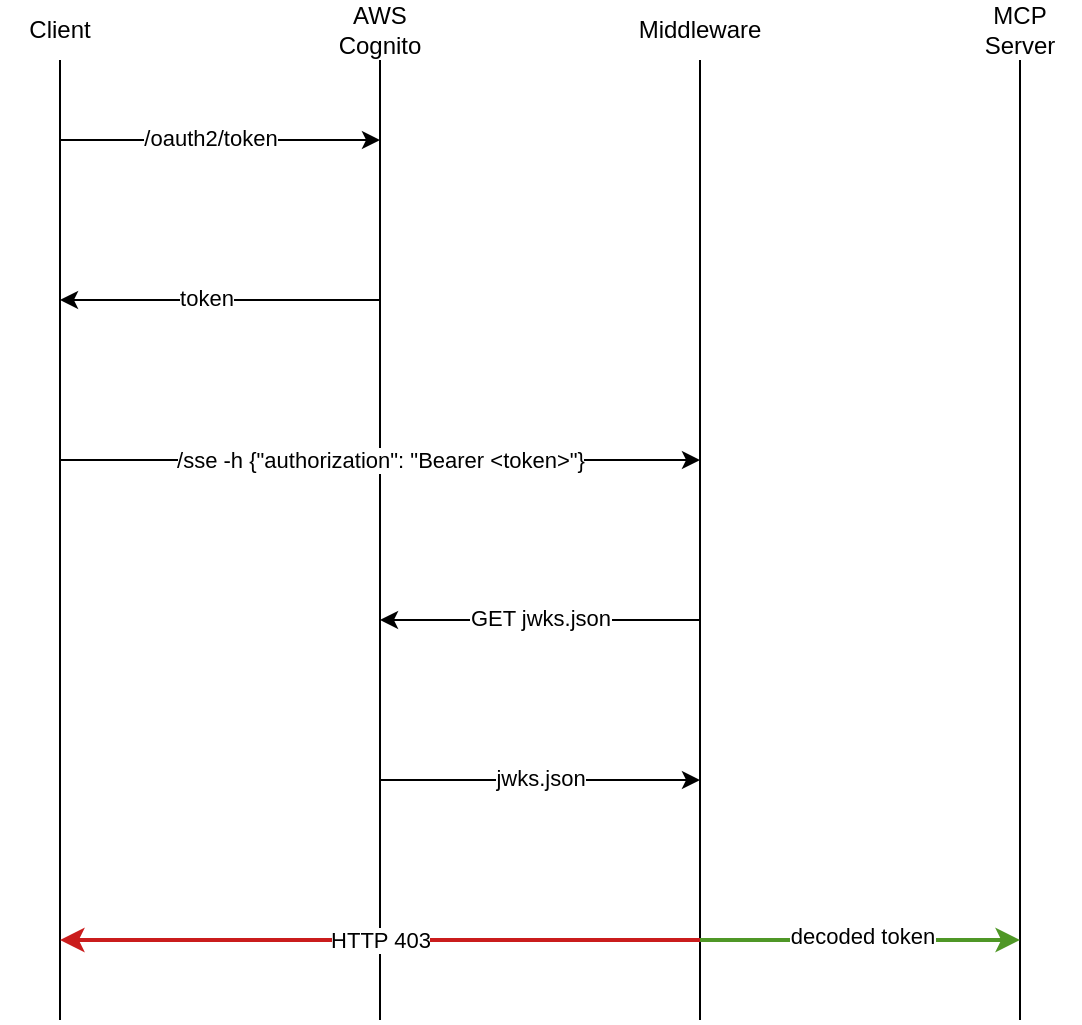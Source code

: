<mxfile version="26.1.1">
  <diagram name="Page-1" id="FbmNSchFQuOl3DUBMLPy">
    <mxGraphModel dx="1114" dy="878" grid="1" gridSize="10" guides="1" tooltips="1" connect="1" arrows="1" fold="1" page="1" pageScale="1" pageWidth="827" pageHeight="1169" math="0" shadow="0">
      <root>
        <mxCell id="0" />
        <mxCell id="1" parent="0" />
        <mxCell id="_ZADPcIuIxQ_io6pFGmy-1" value="" style="endArrow=none;html=1;rounded=0;" edge="1" parent="1">
          <mxGeometry width="50" height="50" relative="1" as="geometry">
            <mxPoint x="200" y="680" as="sourcePoint" />
            <mxPoint x="200" y="200" as="targetPoint" />
          </mxGeometry>
        </mxCell>
        <mxCell id="_ZADPcIuIxQ_io6pFGmy-2" value="Client" style="text;html=1;align=center;verticalAlign=middle;whiteSpace=wrap;rounded=0;" vertex="1" parent="1">
          <mxGeometry x="170" y="170" width="60" height="30" as="geometry" />
        </mxCell>
        <mxCell id="_ZADPcIuIxQ_io6pFGmy-3" value="" style="endArrow=none;html=1;rounded=0;" edge="1" parent="1">
          <mxGeometry width="50" height="50" relative="1" as="geometry">
            <mxPoint x="360" y="680" as="sourcePoint" />
            <mxPoint x="360" y="200" as="targetPoint" />
          </mxGeometry>
        </mxCell>
        <mxCell id="_ZADPcIuIxQ_io6pFGmy-4" value="Middleware" style="text;html=1;align=center;verticalAlign=middle;whiteSpace=wrap;rounded=0;" vertex="1" parent="1">
          <mxGeometry x="490" y="170" width="60" height="30" as="geometry" />
        </mxCell>
        <mxCell id="_ZADPcIuIxQ_io6pFGmy-5" value="" style="endArrow=none;html=1;rounded=0;" edge="1" parent="1">
          <mxGeometry width="50" height="50" relative="1" as="geometry">
            <mxPoint x="520" y="680" as="sourcePoint" />
            <mxPoint x="520" y="200" as="targetPoint" />
          </mxGeometry>
        </mxCell>
        <mxCell id="_ZADPcIuIxQ_io6pFGmy-6" value="AWS Cognito" style="text;html=1;align=center;verticalAlign=middle;whiteSpace=wrap;rounded=0;" vertex="1" parent="1">
          <mxGeometry x="330" y="170" width="60" height="30" as="geometry" />
        </mxCell>
        <mxCell id="_ZADPcIuIxQ_io6pFGmy-7" value="" style="endArrow=none;html=1;rounded=0;" edge="1" parent="1">
          <mxGeometry width="50" height="50" relative="1" as="geometry">
            <mxPoint x="680" y="680" as="sourcePoint" />
            <mxPoint x="680" y="200" as="targetPoint" />
          </mxGeometry>
        </mxCell>
        <mxCell id="_ZADPcIuIxQ_io6pFGmy-8" value="MCP&lt;div&gt;Server&lt;/div&gt;" style="text;html=1;align=center;verticalAlign=middle;whiteSpace=wrap;rounded=0;" vertex="1" parent="1">
          <mxGeometry x="650" y="170" width="60" height="30" as="geometry" />
        </mxCell>
        <mxCell id="_ZADPcIuIxQ_io6pFGmy-9" value="" style="endArrow=classic;html=1;rounded=0;" edge="1" parent="1">
          <mxGeometry width="50" height="50" relative="1" as="geometry">
            <mxPoint x="200" y="240" as="sourcePoint" />
            <mxPoint x="360" y="240" as="targetPoint" />
          </mxGeometry>
        </mxCell>
        <mxCell id="_ZADPcIuIxQ_io6pFGmy-10" value="/oauth2/token" style="edgeLabel;html=1;align=center;verticalAlign=middle;resizable=0;points=[];" vertex="1" connectable="0" parent="_ZADPcIuIxQ_io6pFGmy-9">
          <mxGeometry x="-0.062" y="2" relative="1" as="geometry">
            <mxPoint y="1" as="offset" />
          </mxGeometry>
        </mxCell>
        <mxCell id="_ZADPcIuIxQ_io6pFGmy-11" value="" style="endArrow=classic;html=1;rounded=0;" edge="1" parent="1">
          <mxGeometry width="50" height="50" relative="1" as="geometry">
            <mxPoint x="360" y="320" as="sourcePoint" />
            <mxPoint x="200" y="320" as="targetPoint" />
          </mxGeometry>
        </mxCell>
        <mxCell id="_ZADPcIuIxQ_io6pFGmy-12" value="token" style="edgeLabel;html=1;align=center;verticalAlign=middle;resizable=0;points=[];" vertex="1" connectable="0" parent="_ZADPcIuIxQ_io6pFGmy-11">
          <mxGeometry x="0.287" y="-3" relative="1" as="geometry">
            <mxPoint x="16" y="2" as="offset" />
          </mxGeometry>
        </mxCell>
        <mxCell id="_ZADPcIuIxQ_io6pFGmy-13" value="" style="endArrow=classic;html=1;rounded=0;" edge="1" parent="1">
          <mxGeometry width="50" height="50" relative="1" as="geometry">
            <mxPoint x="200" y="400" as="sourcePoint" />
            <mxPoint x="520" y="400" as="targetPoint" />
          </mxGeometry>
        </mxCell>
        <mxCell id="_ZADPcIuIxQ_io6pFGmy-14" value="/sse -h {&quot;authorization&quot;: &quot;Bearer &amp;lt;token&amp;gt;&quot;}" style="edgeLabel;html=1;align=center;verticalAlign=middle;resizable=0;points=[];" vertex="1" connectable="0" parent="_ZADPcIuIxQ_io6pFGmy-13">
          <mxGeometry x="0.081" relative="1" as="geometry">
            <mxPoint x="-13" as="offset" />
          </mxGeometry>
        </mxCell>
        <mxCell id="_ZADPcIuIxQ_io6pFGmy-15" value="" style="endArrow=classic;html=1;rounded=0;" edge="1" parent="1">
          <mxGeometry width="50" height="50" relative="1" as="geometry">
            <mxPoint x="520" y="480" as="sourcePoint" />
            <mxPoint x="360" y="480" as="targetPoint" />
          </mxGeometry>
        </mxCell>
        <mxCell id="_ZADPcIuIxQ_io6pFGmy-16" value="GET jwks.json" style="edgeLabel;html=1;align=center;verticalAlign=middle;resizable=0;points=[];" vertex="1" connectable="0" parent="_ZADPcIuIxQ_io6pFGmy-15">
          <mxGeometry x="0.138" y="-1" relative="1" as="geometry">
            <mxPoint x="11" as="offset" />
          </mxGeometry>
        </mxCell>
        <mxCell id="_ZADPcIuIxQ_io6pFGmy-17" value="" style="endArrow=classic;html=1;rounded=0;" edge="1" parent="1">
          <mxGeometry width="50" height="50" relative="1" as="geometry">
            <mxPoint x="360" y="560" as="sourcePoint" />
            <mxPoint x="520" y="560" as="targetPoint" />
          </mxGeometry>
        </mxCell>
        <mxCell id="_ZADPcIuIxQ_io6pFGmy-18" value="jwks.json" style="edgeLabel;html=1;align=center;verticalAlign=middle;resizable=0;points=[];" vertex="1" connectable="0" parent="_ZADPcIuIxQ_io6pFGmy-17">
          <mxGeometry x="-0.163" y="1" relative="1" as="geometry">
            <mxPoint x="13" as="offset" />
          </mxGeometry>
        </mxCell>
        <mxCell id="_ZADPcIuIxQ_io6pFGmy-19" value="" style="endArrow=classic;html=1;rounded=0;fillColor=#d5e8d4;strokeColor=light-dark(#4f9726, #446e2c);strokeWidth=2;" edge="1" parent="1">
          <mxGeometry width="50" height="50" relative="1" as="geometry">
            <mxPoint x="520" y="640" as="sourcePoint" />
            <mxPoint x="680" y="640" as="targetPoint" />
          </mxGeometry>
        </mxCell>
        <mxCell id="_ZADPcIuIxQ_io6pFGmy-20" value="decoded token" style="edgeLabel;html=1;align=center;verticalAlign=middle;resizable=0;points=[];" vertex="1" connectable="0" parent="_ZADPcIuIxQ_io6pFGmy-19">
          <mxGeometry x="0.013" y="-1" relative="1" as="geometry">
            <mxPoint y="-3" as="offset" />
          </mxGeometry>
        </mxCell>
        <mxCell id="_ZADPcIuIxQ_io6pFGmy-21" value="" style="endArrow=classic;html=1;rounded=0;fillColor=#d5e8d4;strokeColor=light-dark(#ca1c1c, #446e2c);strokeWidth=2;" edge="1" parent="1">
          <mxGeometry width="50" height="50" relative="1" as="geometry">
            <mxPoint x="520" y="640" as="sourcePoint" />
            <mxPoint x="200" y="640" as="targetPoint" />
          </mxGeometry>
        </mxCell>
        <mxCell id="_ZADPcIuIxQ_io6pFGmy-22" value="HTTP 403" style="edgeLabel;html=1;align=center;verticalAlign=middle;resizable=0;points=[];" vertex="1" connectable="0" parent="_ZADPcIuIxQ_io6pFGmy-21">
          <mxGeometry x="0.013" y="-1" relative="1" as="geometry">
            <mxPoint x="2" y="1" as="offset" />
          </mxGeometry>
        </mxCell>
      </root>
    </mxGraphModel>
  </diagram>
</mxfile>
